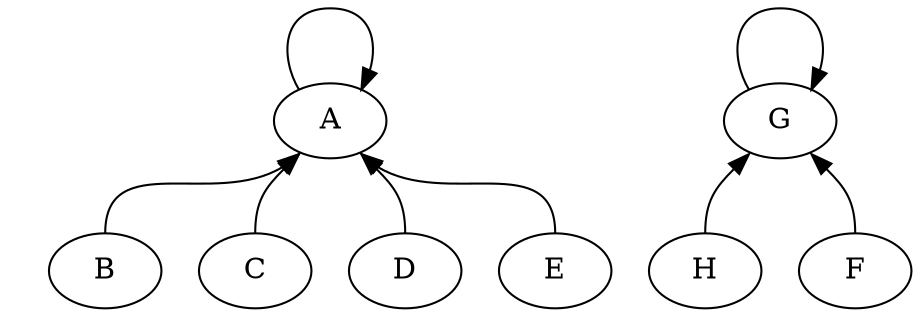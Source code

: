 digraph {
    1 [style=invisible; fixedsize=true; width=0; height=0;];
    2 [style=invisible; fixedsize=true; width=0; height=0;];
    1 -> 2 [syle=invisible; penwidth=0; arrowsize=0;];
    rankdir = TB;
    A:nw -> A:ne
    B:n -> A:sw
    C:n -> A:sw
    D:n -> A:se
    E:n -> A:se
    G:nw -> G:ne
    F:n -> G:se
    H:n -> G:sw
    {rank = same; rankdir=LR; 1; A; G;}
    {rank = same; rankdir=LR; 2; C; D; B; E; F; H;}
}

